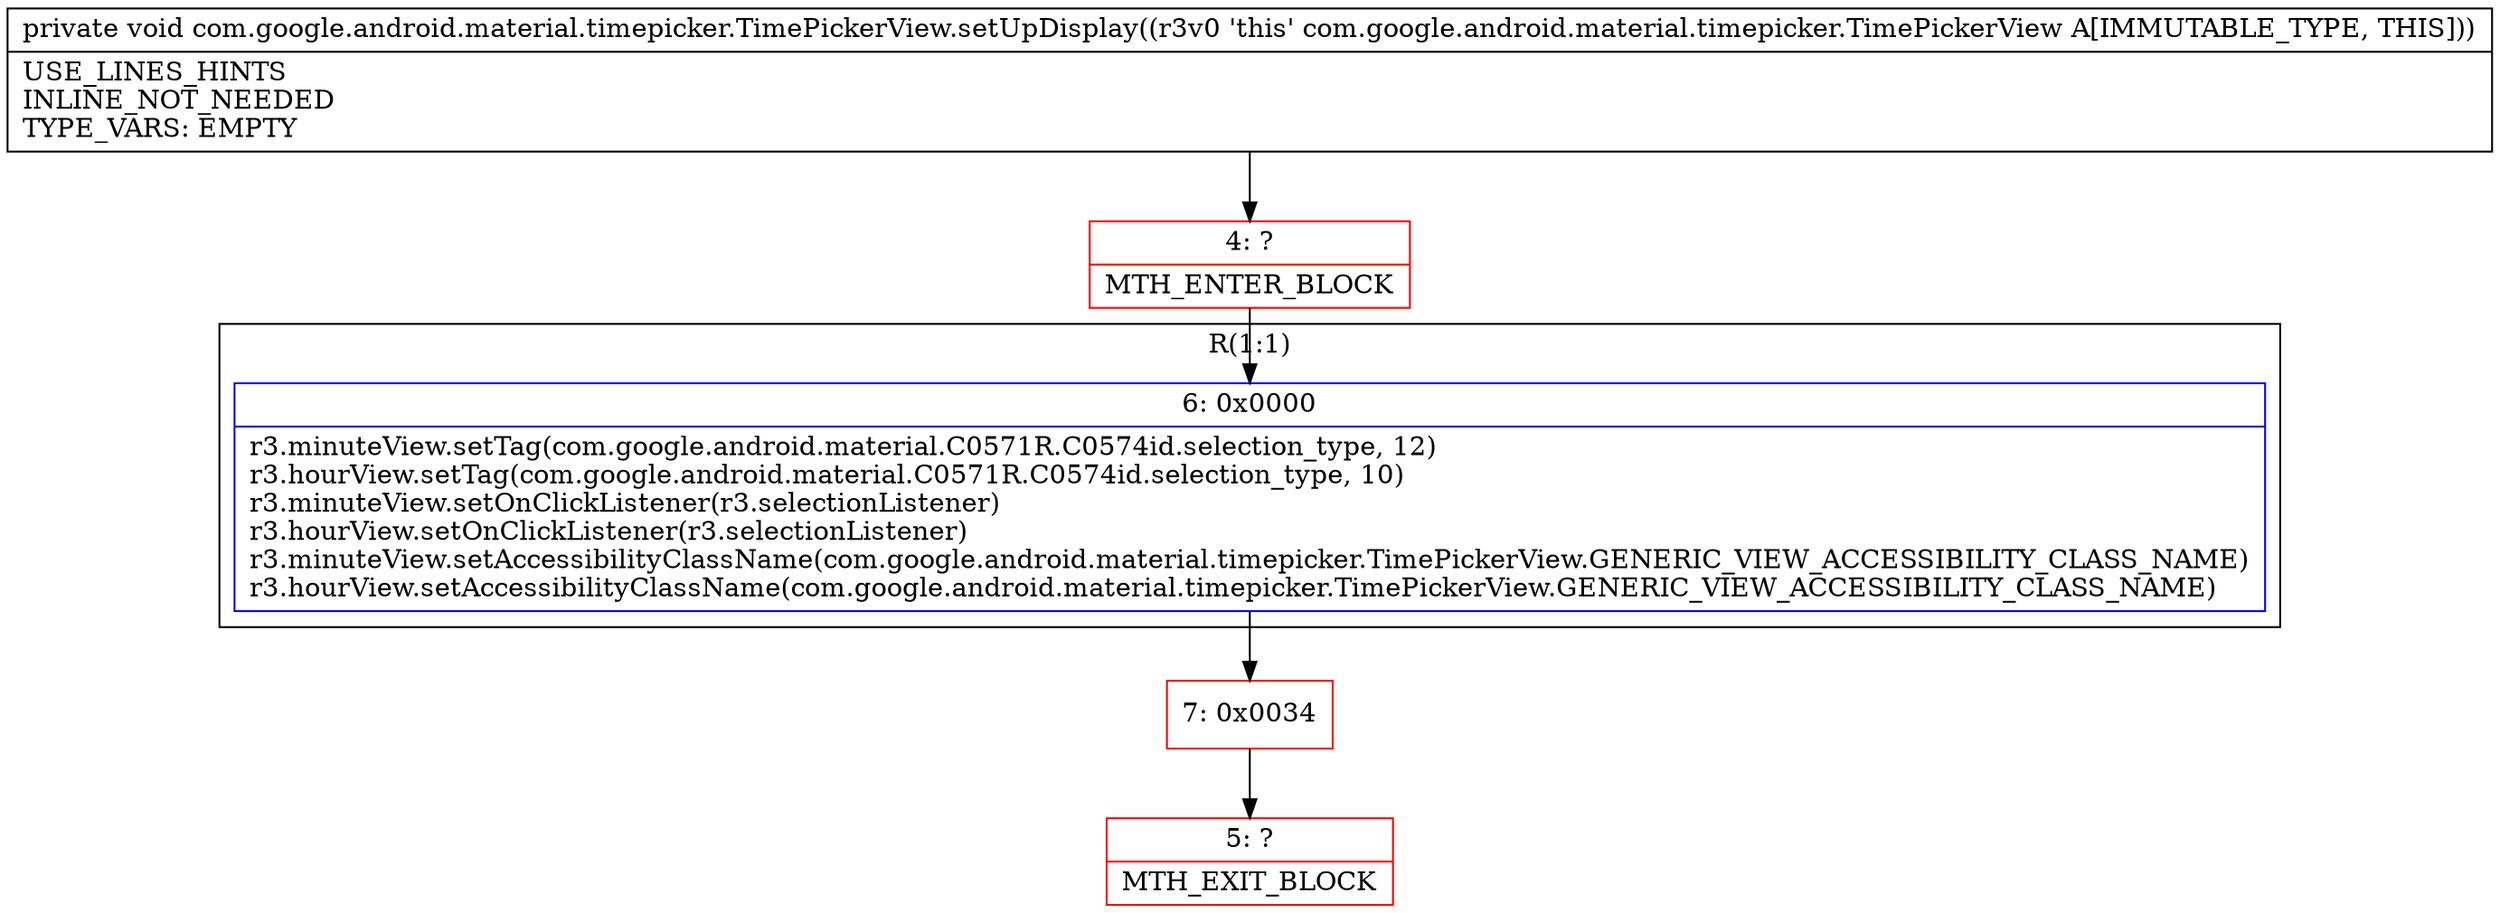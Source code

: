 digraph "CFG forcom.google.android.material.timepicker.TimePickerView.setUpDisplay()V" {
subgraph cluster_Region_44851504 {
label = "R(1:1)";
node [shape=record,color=blue];
Node_6 [shape=record,label="{6\:\ 0x0000|r3.minuteView.setTag(com.google.android.material.C0571R.C0574id.selection_type, 12)\lr3.hourView.setTag(com.google.android.material.C0571R.C0574id.selection_type, 10)\lr3.minuteView.setOnClickListener(r3.selectionListener)\lr3.hourView.setOnClickListener(r3.selectionListener)\lr3.minuteView.setAccessibilityClassName(com.google.android.material.timepicker.TimePickerView.GENERIC_VIEW_ACCESSIBILITY_CLASS_NAME)\lr3.hourView.setAccessibilityClassName(com.google.android.material.timepicker.TimePickerView.GENERIC_VIEW_ACCESSIBILITY_CLASS_NAME)\l}"];
}
Node_4 [shape=record,color=red,label="{4\:\ ?|MTH_ENTER_BLOCK\l}"];
Node_7 [shape=record,color=red,label="{7\:\ 0x0034}"];
Node_5 [shape=record,color=red,label="{5\:\ ?|MTH_EXIT_BLOCK\l}"];
MethodNode[shape=record,label="{private void com.google.android.material.timepicker.TimePickerView.setUpDisplay((r3v0 'this' com.google.android.material.timepicker.TimePickerView A[IMMUTABLE_TYPE, THIS]))  | USE_LINES_HINTS\lINLINE_NOT_NEEDED\lTYPE_VARS: EMPTY\l}"];
MethodNode -> Node_4;Node_6 -> Node_7;
Node_4 -> Node_6;
Node_7 -> Node_5;
}

